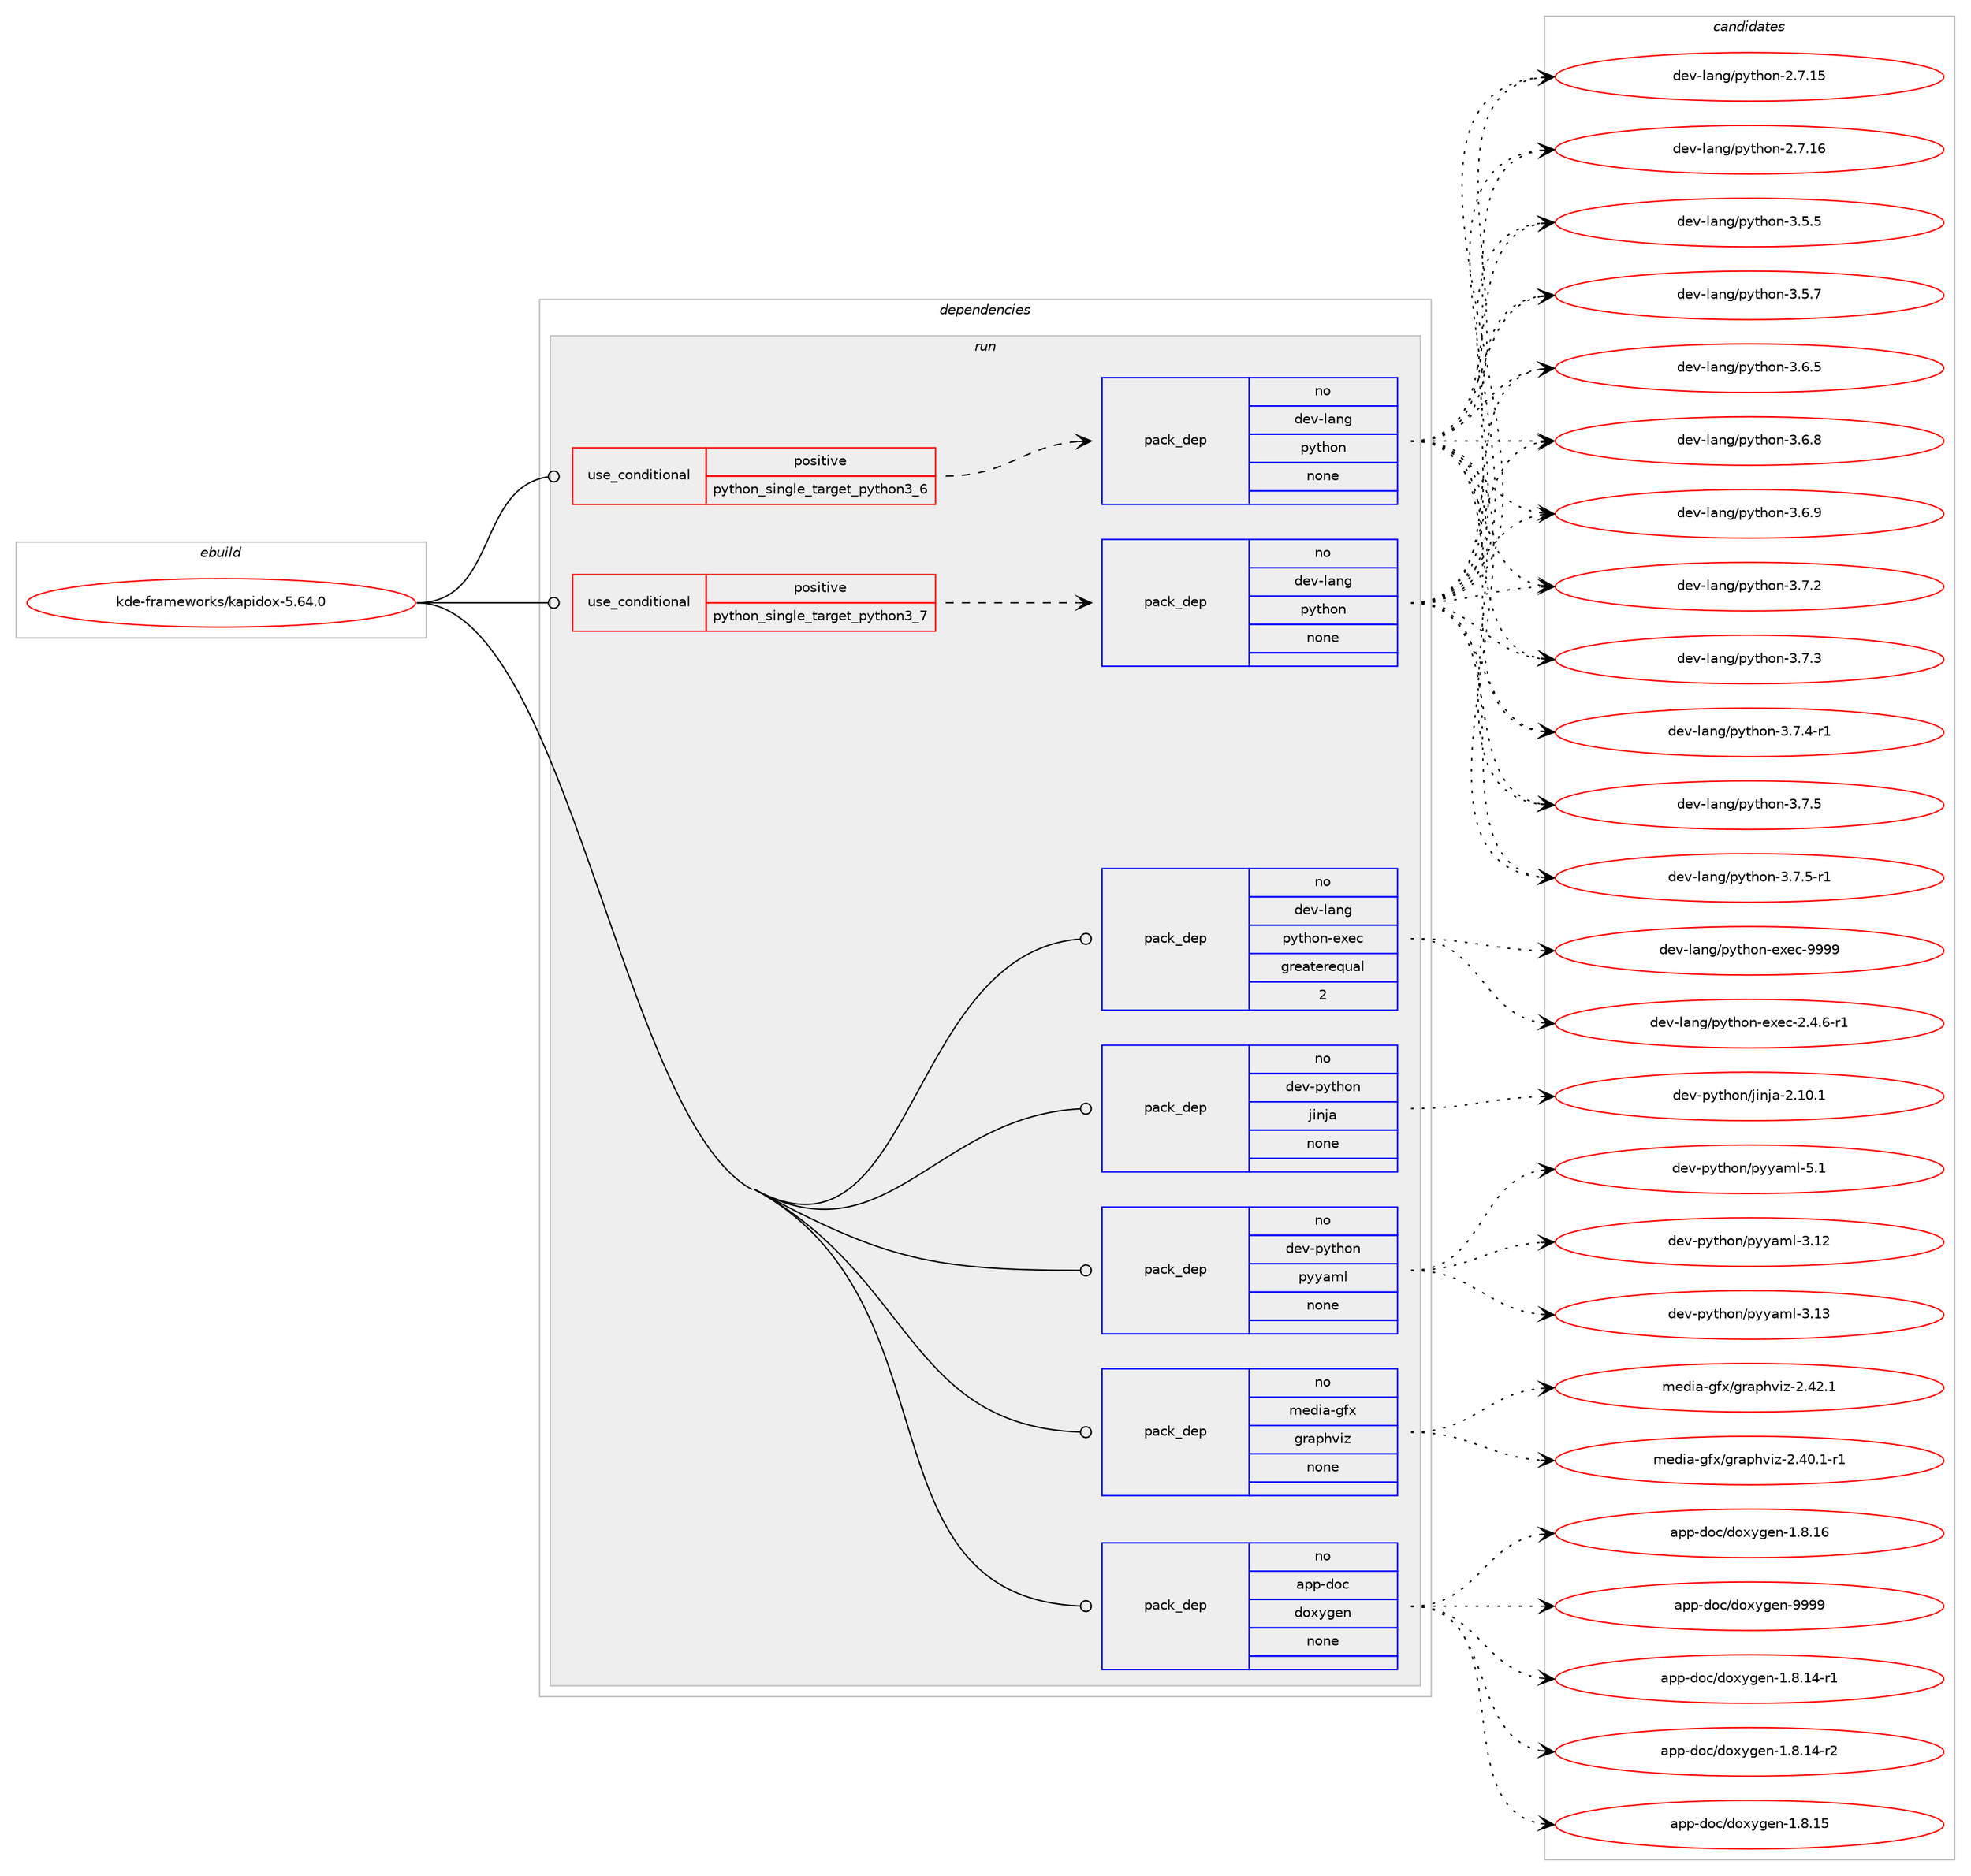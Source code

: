 digraph prolog {

# *************
# Graph options
# *************

newrank=true;
concentrate=true;
compound=true;
graph [rankdir=LR,fontname=Helvetica,fontsize=10,ranksep=1.5];#, ranksep=2.5, nodesep=0.2];
edge  [arrowhead=vee];
node  [fontname=Helvetica,fontsize=10];

# **********
# The ebuild
# **********

subgraph cluster_leftcol {
color=gray;
rank=same;
label=<<i>ebuild</i>>;
id [label="kde-frameworks/kapidox-5.64.0", color=red, width=4, href="../kde-frameworks/kapidox-5.64.0.svg"];
}

# ****************
# The dependencies
# ****************

subgraph cluster_midcol {
color=gray;
label=<<i>dependencies</i>>;
subgraph cluster_compile {
fillcolor="#eeeeee";
style=filled;
label=<<i>compile</i>>;
}
subgraph cluster_compileandrun {
fillcolor="#eeeeee";
style=filled;
label=<<i>compile and run</i>>;
}
subgraph cluster_run {
fillcolor="#eeeeee";
style=filled;
label=<<i>run</i>>;
subgraph cond187048 {
dependency763603 [label=<<TABLE BORDER="0" CELLBORDER="1" CELLSPACING="0" CELLPADDING="4"><TR><TD ROWSPAN="3" CELLPADDING="10">use_conditional</TD></TR><TR><TD>positive</TD></TR><TR><TD>python_single_target_python3_6</TD></TR></TABLE>>, shape=none, color=red];
subgraph pack563435 {
dependency763604 [label=<<TABLE BORDER="0" CELLBORDER="1" CELLSPACING="0" CELLPADDING="4" WIDTH="220"><TR><TD ROWSPAN="6" CELLPADDING="30">pack_dep</TD></TR><TR><TD WIDTH="110">no</TD></TR><TR><TD>dev-lang</TD></TR><TR><TD>python</TD></TR><TR><TD>none</TD></TR><TR><TD></TD></TR></TABLE>>, shape=none, color=blue];
}
dependency763603:e -> dependency763604:w [weight=20,style="dashed",arrowhead="vee"];
}
id:e -> dependency763603:w [weight=20,style="solid",arrowhead="odot"];
subgraph cond187049 {
dependency763605 [label=<<TABLE BORDER="0" CELLBORDER="1" CELLSPACING="0" CELLPADDING="4"><TR><TD ROWSPAN="3" CELLPADDING="10">use_conditional</TD></TR><TR><TD>positive</TD></TR><TR><TD>python_single_target_python3_7</TD></TR></TABLE>>, shape=none, color=red];
subgraph pack563436 {
dependency763606 [label=<<TABLE BORDER="0" CELLBORDER="1" CELLSPACING="0" CELLPADDING="4" WIDTH="220"><TR><TD ROWSPAN="6" CELLPADDING="30">pack_dep</TD></TR><TR><TD WIDTH="110">no</TD></TR><TR><TD>dev-lang</TD></TR><TR><TD>python</TD></TR><TR><TD>none</TD></TR><TR><TD></TD></TR></TABLE>>, shape=none, color=blue];
}
dependency763605:e -> dependency763606:w [weight=20,style="dashed",arrowhead="vee"];
}
id:e -> dependency763605:w [weight=20,style="solid",arrowhead="odot"];
subgraph pack563437 {
dependency763607 [label=<<TABLE BORDER="0" CELLBORDER="1" CELLSPACING="0" CELLPADDING="4" WIDTH="220"><TR><TD ROWSPAN="6" CELLPADDING="30">pack_dep</TD></TR><TR><TD WIDTH="110">no</TD></TR><TR><TD>app-doc</TD></TR><TR><TD>doxygen</TD></TR><TR><TD>none</TD></TR><TR><TD></TD></TR></TABLE>>, shape=none, color=blue];
}
id:e -> dependency763607:w [weight=20,style="solid",arrowhead="odot"];
subgraph pack563438 {
dependency763608 [label=<<TABLE BORDER="0" CELLBORDER="1" CELLSPACING="0" CELLPADDING="4" WIDTH="220"><TR><TD ROWSPAN="6" CELLPADDING="30">pack_dep</TD></TR><TR><TD WIDTH="110">no</TD></TR><TR><TD>dev-lang</TD></TR><TR><TD>python-exec</TD></TR><TR><TD>greaterequal</TD></TR><TR><TD>2</TD></TR></TABLE>>, shape=none, color=blue];
}
id:e -> dependency763608:w [weight=20,style="solid",arrowhead="odot"];
subgraph pack563439 {
dependency763609 [label=<<TABLE BORDER="0" CELLBORDER="1" CELLSPACING="0" CELLPADDING="4" WIDTH="220"><TR><TD ROWSPAN="6" CELLPADDING="30">pack_dep</TD></TR><TR><TD WIDTH="110">no</TD></TR><TR><TD>dev-python</TD></TR><TR><TD>jinja</TD></TR><TR><TD>none</TD></TR><TR><TD></TD></TR></TABLE>>, shape=none, color=blue];
}
id:e -> dependency763609:w [weight=20,style="solid",arrowhead="odot"];
subgraph pack563440 {
dependency763610 [label=<<TABLE BORDER="0" CELLBORDER="1" CELLSPACING="0" CELLPADDING="4" WIDTH="220"><TR><TD ROWSPAN="6" CELLPADDING="30">pack_dep</TD></TR><TR><TD WIDTH="110">no</TD></TR><TR><TD>dev-python</TD></TR><TR><TD>pyyaml</TD></TR><TR><TD>none</TD></TR><TR><TD></TD></TR></TABLE>>, shape=none, color=blue];
}
id:e -> dependency763610:w [weight=20,style="solid",arrowhead="odot"];
subgraph pack563441 {
dependency763611 [label=<<TABLE BORDER="0" CELLBORDER="1" CELLSPACING="0" CELLPADDING="4" WIDTH="220"><TR><TD ROWSPAN="6" CELLPADDING="30">pack_dep</TD></TR><TR><TD WIDTH="110">no</TD></TR><TR><TD>media-gfx</TD></TR><TR><TD>graphviz</TD></TR><TR><TD>none</TD></TR><TR><TD></TD></TR></TABLE>>, shape=none, color=blue];
}
id:e -> dependency763611:w [weight=20,style="solid",arrowhead="odot"];
}
}

# **************
# The candidates
# **************

subgraph cluster_choices {
rank=same;
color=gray;
label=<<i>candidates</i>>;

subgraph choice563435 {
color=black;
nodesep=1;
choice10010111845108971101034711212111610411111045504655464953 [label="dev-lang/python-2.7.15", color=red, width=4,href="../dev-lang/python-2.7.15.svg"];
choice10010111845108971101034711212111610411111045504655464954 [label="dev-lang/python-2.7.16", color=red, width=4,href="../dev-lang/python-2.7.16.svg"];
choice100101118451089711010347112121116104111110455146534653 [label="dev-lang/python-3.5.5", color=red, width=4,href="../dev-lang/python-3.5.5.svg"];
choice100101118451089711010347112121116104111110455146534655 [label="dev-lang/python-3.5.7", color=red, width=4,href="../dev-lang/python-3.5.7.svg"];
choice100101118451089711010347112121116104111110455146544653 [label="dev-lang/python-3.6.5", color=red, width=4,href="../dev-lang/python-3.6.5.svg"];
choice100101118451089711010347112121116104111110455146544656 [label="dev-lang/python-3.6.8", color=red, width=4,href="../dev-lang/python-3.6.8.svg"];
choice100101118451089711010347112121116104111110455146544657 [label="dev-lang/python-3.6.9", color=red, width=4,href="../dev-lang/python-3.6.9.svg"];
choice100101118451089711010347112121116104111110455146554650 [label="dev-lang/python-3.7.2", color=red, width=4,href="../dev-lang/python-3.7.2.svg"];
choice100101118451089711010347112121116104111110455146554651 [label="dev-lang/python-3.7.3", color=red, width=4,href="../dev-lang/python-3.7.3.svg"];
choice1001011184510897110103471121211161041111104551465546524511449 [label="dev-lang/python-3.7.4-r1", color=red, width=4,href="../dev-lang/python-3.7.4-r1.svg"];
choice100101118451089711010347112121116104111110455146554653 [label="dev-lang/python-3.7.5", color=red, width=4,href="../dev-lang/python-3.7.5.svg"];
choice1001011184510897110103471121211161041111104551465546534511449 [label="dev-lang/python-3.7.5-r1", color=red, width=4,href="../dev-lang/python-3.7.5-r1.svg"];
dependency763604:e -> choice10010111845108971101034711212111610411111045504655464953:w [style=dotted,weight="100"];
dependency763604:e -> choice10010111845108971101034711212111610411111045504655464954:w [style=dotted,weight="100"];
dependency763604:e -> choice100101118451089711010347112121116104111110455146534653:w [style=dotted,weight="100"];
dependency763604:e -> choice100101118451089711010347112121116104111110455146534655:w [style=dotted,weight="100"];
dependency763604:e -> choice100101118451089711010347112121116104111110455146544653:w [style=dotted,weight="100"];
dependency763604:e -> choice100101118451089711010347112121116104111110455146544656:w [style=dotted,weight="100"];
dependency763604:e -> choice100101118451089711010347112121116104111110455146544657:w [style=dotted,weight="100"];
dependency763604:e -> choice100101118451089711010347112121116104111110455146554650:w [style=dotted,weight="100"];
dependency763604:e -> choice100101118451089711010347112121116104111110455146554651:w [style=dotted,weight="100"];
dependency763604:e -> choice1001011184510897110103471121211161041111104551465546524511449:w [style=dotted,weight="100"];
dependency763604:e -> choice100101118451089711010347112121116104111110455146554653:w [style=dotted,weight="100"];
dependency763604:e -> choice1001011184510897110103471121211161041111104551465546534511449:w [style=dotted,weight="100"];
}
subgraph choice563436 {
color=black;
nodesep=1;
choice10010111845108971101034711212111610411111045504655464953 [label="dev-lang/python-2.7.15", color=red, width=4,href="../dev-lang/python-2.7.15.svg"];
choice10010111845108971101034711212111610411111045504655464954 [label="dev-lang/python-2.7.16", color=red, width=4,href="../dev-lang/python-2.7.16.svg"];
choice100101118451089711010347112121116104111110455146534653 [label="dev-lang/python-3.5.5", color=red, width=4,href="../dev-lang/python-3.5.5.svg"];
choice100101118451089711010347112121116104111110455146534655 [label="dev-lang/python-3.5.7", color=red, width=4,href="../dev-lang/python-3.5.7.svg"];
choice100101118451089711010347112121116104111110455146544653 [label="dev-lang/python-3.6.5", color=red, width=4,href="../dev-lang/python-3.6.5.svg"];
choice100101118451089711010347112121116104111110455146544656 [label="dev-lang/python-3.6.8", color=red, width=4,href="../dev-lang/python-3.6.8.svg"];
choice100101118451089711010347112121116104111110455146544657 [label="dev-lang/python-3.6.9", color=red, width=4,href="../dev-lang/python-3.6.9.svg"];
choice100101118451089711010347112121116104111110455146554650 [label="dev-lang/python-3.7.2", color=red, width=4,href="../dev-lang/python-3.7.2.svg"];
choice100101118451089711010347112121116104111110455146554651 [label="dev-lang/python-3.7.3", color=red, width=4,href="../dev-lang/python-3.7.3.svg"];
choice1001011184510897110103471121211161041111104551465546524511449 [label="dev-lang/python-3.7.4-r1", color=red, width=4,href="../dev-lang/python-3.7.4-r1.svg"];
choice100101118451089711010347112121116104111110455146554653 [label="dev-lang/python-3.7.5", color=red, width=4,href="../dev-lang/python-3.7.5.svg"];
choice1001011184510897110103471121211161041111104551465546534511449 [label="dev-lang/python-3.7.5-r1", color=red, width=4,href="../dev-lang/python-3.7.5-r1.svg"];
dependency763606:e -> choice10010111845108971101034711212111610411111045504655464953:w [style=dotted,weight="100"];
dependency763606:e -> choice10010111845108971101034711212111610411111045504655464954:w [style=dotted,weight="100"];
dependency763606:e -> choice100101118451089711010347112121116104111110455146534653:w [style=dotted,weight="100"];
dependency763606:e -> choice100101118451089711010347112121116104111110455146534655:w [style=dotted,weight="100"];
dependency763606:e -> choice100101118451089711010347112121116104111110455146544653:w [style=dotted,weight="100"];
dependency763606:e -> choice100101118451089711010347112121116104111110455146544656:w [style=dotted,weight="100"];
dependency763606:e -> choice100101118451089711010347112121116104111110455146544657:w [style=dotted,weight="100"];
dependency763606:e -> choice100101118451089711010347112121116104111110455146554650:w [style=dotted,weight="100"];
dependency763606:e -> choice100101118451089711010347112121116104111110455146554651:w [style=dotted,weight="100"];
dependency763606:e -> choice1001011184510897110103471121211161041111104551465546524511449:w [style=dotted,weight="100"];
dependency763606:e -> choice100101118451089711010347112121116104111110455146554653:w [style=dotted,weight="100"];
dependency763606:e -> choice1001011184510897110103471121211161041111104551465546534511449:w [style=dotted,weight="100"];
}
subgraph choice563437 {
color=black;
nodesep=1;
choice97112112451001119947100111120121103101110454946564649524511449 [label="app-doc/doxygen-1.8.14-r1", color=red, width=4,href="../app-doc/doxygen-1.8.14-r1.svg"];
choice97112112451001119947100111120121103101110454946564649524511450 [label="app-doc/doxygen-1.8.14-r2", color=red, width=4,href="../app-doc/doxygen-1.8.14-r2.svg"];
choice9711211245100111994710011112012110310111045494656464953 [label="app-doc/doxygen-1.8.15", color=red, width=4,href="../app-doc/doxygen-1.8.15.svg"];
choice9711211245100111994710011112012110310111045494656464954 [label="app-doc/doxygen-1.8.16", color=red, width=4,href="../app-doc/doxygen-1.8.16.svg"];
choice971121124510011199471001111201211031011104557575757 [label="app-doc/doxygen-9999", color=red, width=4,href="../app-doc/doxygen-9999.svg"];
dependency763607:e -> choice97112112451001119947100111120121103101110454946564649524511449:w [style=dotted,weight="100"];
dependency763607:e -> choice97112112451001119947100111120121103101110454946564649524511450:w [style=dotted,weight="100"];
dependency763607:e -> choice9711211245100111994710011112012110310111045494656464953:w [style=dotted,weight="100"];
dependency763607:e -> choice9711211245100111994710011112012110310111045494656464954:w [style=dotted,weight="100"];
dependency763607:e -> choice971121124510011199471001111201211031011104557575757:w [style=dotted,weight="100"];
}
subgraph choice563438 {
color=black;
nodesep=1;
choice10010111845108971101034711212111610411111045101120101994550465246544511449 [label="dev-lang/python-exec-2.4.6-r1", color=red, width=4,href="../dev-lang/python-exec-2.4.6-r1.svg"];
choice10010111845108971101034711212111610411111045101120101994557575757 [label="dev-lang/python-exec-9999", color=red, width=4,href="../dev-lang/python-exec-9999.svg"];
dependency763608:e -> choice10010111845108971101034711212111610411111045101120101994550465246544511449:w [style=dotted,weight="100"];
dependency763608:e -> choice10010111845108971101034711212111610411111045101120101994557575757:w [style=dotted,weight="100"];
}
subgraph choice563439 {
color=black;
nodesep=1;
choice10010111845112121116104111110471061051101069745504649484649 [label="dev-python/jinja-2.10.1", color=red, width=4,href="../dev-python/jinja-2.10.1.svg"];
dependency763609:e -> choice10010111845112121116104111110471061051101069745504649484649:w [style=dotted,weight="100"];
}
subgraph choice563440 {
color=black;
nodesep=1;
choice1001011184511212111610411111047112121121971091084551464950 [label="dev-python/pyyaml-3.12", color=red, width=4,href="../dev-python/pyyaml-3.12.svg"];
choice1001011184511212111610411111047112121121971091084551464951 [label="dev-python/pyyaml-3.13", color=red, width=4,href="../dev-python/pyyaml-3.13.svg"];
choice10010111845112121116104111110471121211219710910845534649 [label="dev-python/pyyaml-5.1", color=red, width=4,href="../dev-python/pyyaml-5.1.svg"];
dependency763610:e -> choice1001011184511212111610411111047112121121971091084551464950:w [style=dotted,weight="100"];
dependency763610:e -> choice1001011184511212111610411111047112121121971091084551464951:w [style=dotted,weight="100"];
dependency763610:e -> choice10010111845112121116104111110471121211219710910845534649:w [style=dotted,weight="100"];
}
subgraph choice563441 {
color=black;
nodesep=1;
choice10910110010597451031021204710311497112104118105122455046524846494511449 [label="media-gfx/graphviz-2.40.1-r1", color=red, width=4,href="../media-gfx/graphviz-2.40.1-r1.svg"];
choice1091011001059745103102120471031149711210411810512245504652504649 [label="media-gfx/graphviz-2.42.1", color=red, width=4,href="../media-gfx/graphviz-2.42.1.svg"];
dependency763611:e -> choice10910110010597451031021204710311497112104118105122455046524846494511449:w [style=dotted,weight="100"];
dependency763611:e -> choice1091011001059745103102120471031149711210411810512245504652504649:w [style=dotted,weight="100"];
}
}

}
